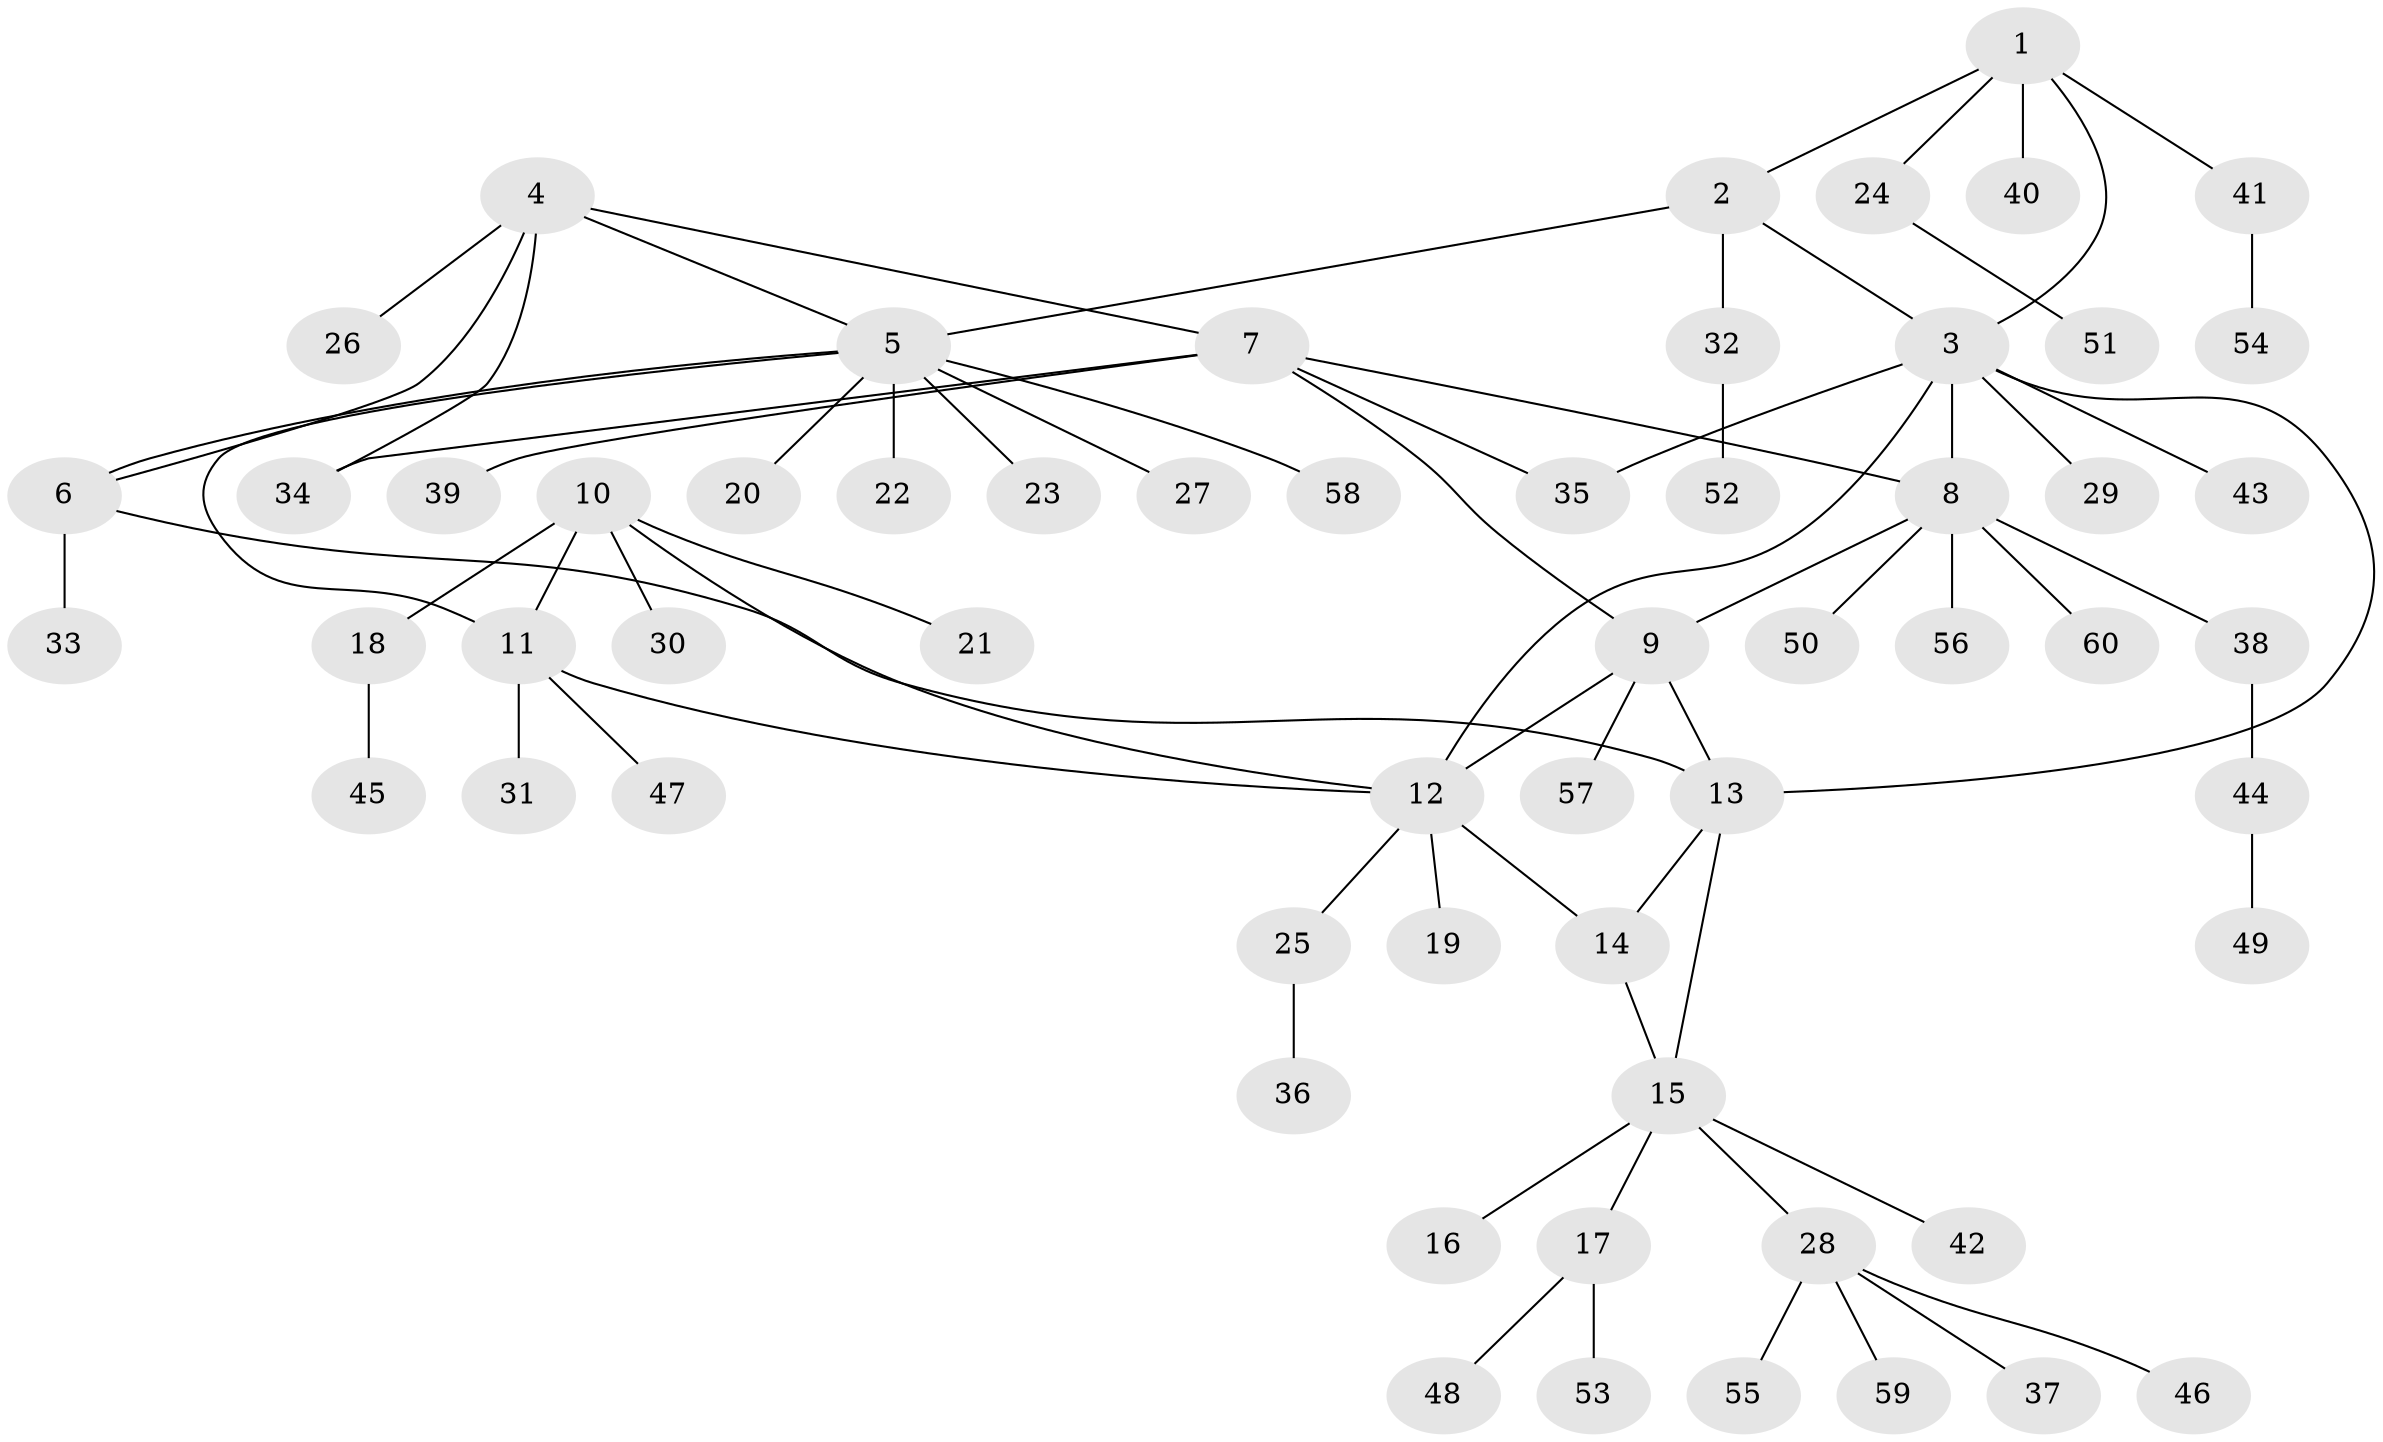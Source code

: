 // coarse degree distribution, {5: 0.023255813953488372, 6: 0.06976744186046512, 4: 0.18604651162790697, 2: 0.16279069767441862, 8: 0.023255813953488372, 1: 0.4883720930232558, 3: 0.023255813953488372, 7: 0.023255813953488372}
// Generated by graph-tools (version 1.1) at 2025/37/03/04/25 23:37:34]
// undirected, 60 vertices, 72 edges
graph export_dot {
  node [color=gray90,style=filled];
  1;
  2;
  3;
  4;
  5;
  6;
  7;
  8;
  9;
  10;
  11;
  12;
  13;
  14;
  15;
  16;
  17;
  18;
  19;
  20;
  21;
  22;
  23;
  24;
  25;
  26;
  27;
  28;
  29;
  30;
  31;
  32;
  33;
  34;
  35;
  36;
  37;
  38;
  39;
  40;
  41;
  42;
  43;
  44;
  45;
  46;
  47;
  48;
  49;
  50;
  51;
  52;
  53;
  54;
  55;
  56;
  57;
  58;
  59;
  60;
  1 -- 2;
  1 -- 3;
  1 -- 24;
  1 -- 40;
  1 -- 41;
  2 -- 3;
  2 -- 5;
  2 -- 32;
  3 -- 8;
  3 -- 12;
  3 -- 13;
  3 -- 29;
  3 -- 35;
  3 -- 43;
  4 -- 5;
  4 -- 6;
  4 -- 7;
  4 -- 26;
  4 -- 34;
  5 -- 6;
  5 -- 11;
  5 -- 20;
  5 -- 22;
  5 -- 23;
  5 -- 27;
  5 -- 58;
  6 -- 13;
  6 -- 33;
  7 -- 8;
  7 -- 9;
  7 -- 34;
  7 -- 35;
  7 -- 39;
  8 -- 9;
  8 -- 38;
  8 -- 50;
  8 -- 56;
  8 -- 60;
  9 -- 12;
  9 -- 13;
  9 -- 57;
  10 -- 11;
  10 -- 12;
  10 -- 18;
  10 -- 21;
  10 -- 30;
  11 -- 12;
  11 -- 31;
  11 -- 47;
  12 -- 14;
  12 -- 19;
  12 -- 25;
  13 -- 14;
  13 -- 15;
  14 -- 15;
  15 -- 16;
  15 -- 17;
  15 -- 28;
  15 -- 42;
  17 -- 48;
  17 -- 53;
  18 -- 45;
  24 -- 51;
  25 -- 36;
  28 -- 37;
  28 -- 46;
  28 -- 55;
  28 -- 59;
  32 -- 52;
  38 -- 44;
  41 -- 54;
  44 -- 49;
}
